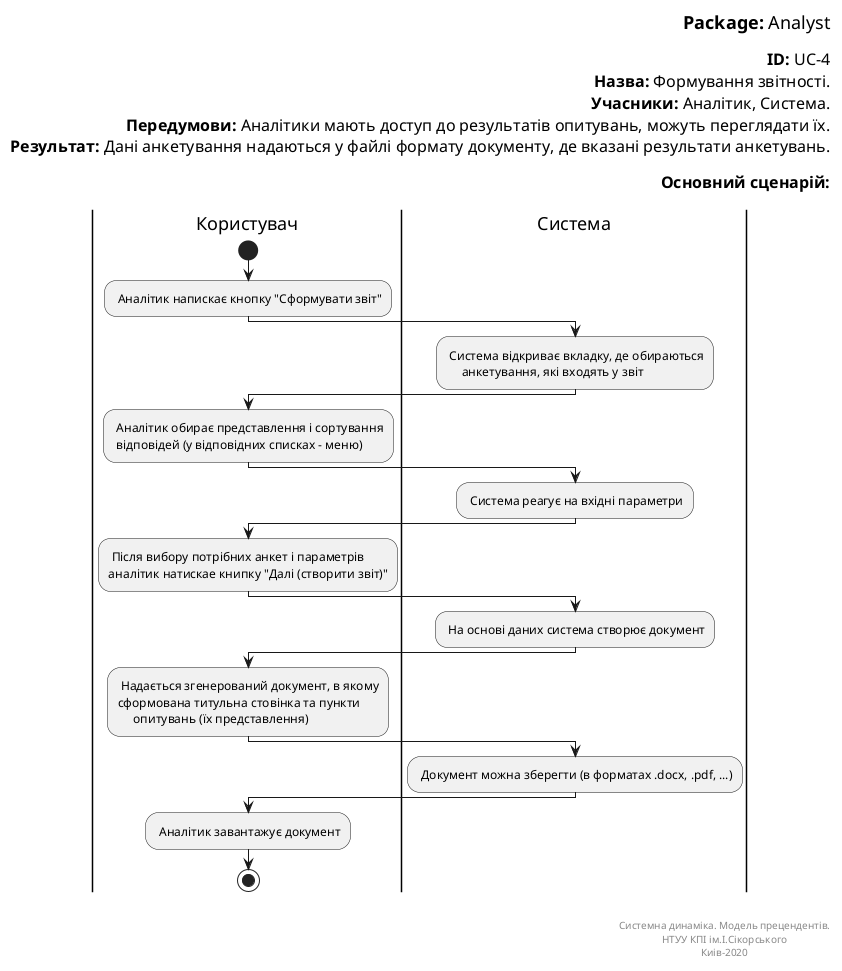  @startuml Reports Forming
left header
<font color=000 size=18><b>Package:</b> Analyst

<font color=000 size=16><b>ID:</b> UC-4
<font color=000 size=16><b>Назва:</b> Формування звітності.
<font color=000 size=16><b>Учасники:</b> Аналітик, Система.
<font color=000 size=16><b>Передумови:</b> Аналітики мають доступ до результатів опитувань, можуть переглядати їх.
<font color=000 size=16><b>Результат:</b> Дані анкетування надаються у файлі формату документу, де вказані результати анкетувань.

<font color=000 size=16><b>Основний сценарій:</b>

end header

|Користувач|
start
: Аналітик напискає кнопку "Сформувати звіт";

|Система|
: Система відкриває вкладку, де обираються
      анкетування, які входять у звіт;

|Користувач|
: Аналітик обирає представлення і сортування
  відповідей (у відповідних списках - меню);

|Система|
: Система реагує на вхідні параметри;

|Користувач|
: Після вибору потрібних анкет і параметрів
аналітик натискае книпку "Далі (створити звіт)";

|Система|
: На основі даних система створює документ;

|Користувач|
: Надається згенерований документ, в якому
сформована титульна стовінка та пункти
      опитувань (їх представлення);

|Система|
: Документ можна зберегти (в форматах .docx, .pdf, ...);

|Користувач|
: Аналітик завантажує документ;

stop;

right footer


Системна динаміка. Модель прецендентів.
НТУУ КПІ ім.І.Сікорського
Киів-2020
end footer

@enduml
